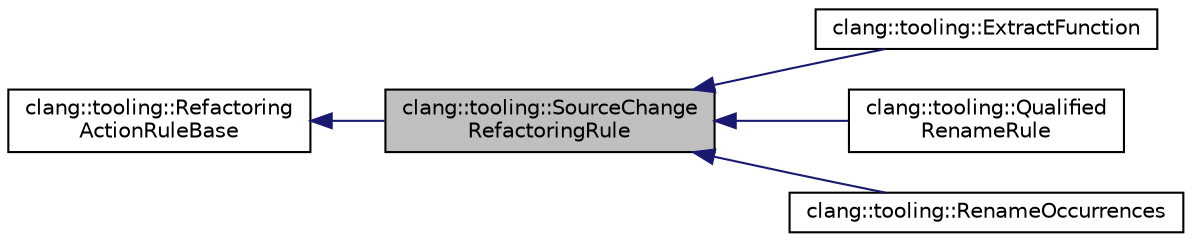 digraph "clang::tooling::SourceChangeRefactoringRule"
{
 // LATEX_PDF_SIZE
  bgcolor="transparent";
  edge [fontname="Helvetica",fontsize="10",labelfontname="Helvetica",labelfontsize="10"];
  node [fontname="Helvetica",fontsize="10",shape=record];
  rankdir="LR";
  Node1 [label="clang::tooling::SourceChange\lRefactoringRule",height=0.2,width=0.4,color="black", fillcolor="grey75", style="filled", fontcolor="black",tooltip="A type of refactoring action rule that produces source replacements in the form of atomic changes."];
  Node2 -> Node1 [dir="back",color="midnightblue",fontsize="10",style="solid",fontname="Helvetica"];
  Node2 [label="clang::tooling::Refactoring\lActionRuleBase",height=0.2,width=0.4,color="black",URL="$classclang_1_1tooling_1_1RefactoringActionRuleBase.html",tooltip="A common refactoring action rule interface that defines the 'invoke' function that performs the refac..."];
  Node1 -> Node3 [dir="back",color="midnightblue",fontsize="10",style="solid",fontname="Helvetica"];
  Node3 [label="clang::tooling::ExtractFunction",height=0.2,width=0.4,color="black",URL="$classclang_1_1tooling_1_1ExtractFunction.html",tooltip="An \"Extract Function\" refactoring moves code into a new function that's then called from the place wh..."];
  Node1 -> Node4 [dir="back",color="midnightblue",fontsize="10",style="solid",fontname="Helvetica"];
  Node4 [label="clang::tooling::Qualified\lRenameRule",height=0.2,width=0.4,color="black",URL="$classclang_1_1tooling_1_1QualifiedRenameRule.html",tooltip=" "];
  Node1 -> Node5 [dir="back",color="midnightblue",fontsize="10",style="solid",fontname="Helvetica"];
  Node5 [label="clang::tooling::RenameOccurrences",height=0.2,width=0.4,color="black",URL="$classclang_1_1tooling_1_1RenameOccurrences.html",tooltip=" "];
}

